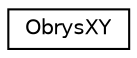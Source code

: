 digraph "Graphical Class Hierarchy"
{
 // LATEX_PDF_SIZE
  edge [fontname="Helvetica",fontsize="10",labelfontname="Helvetica",labelfontsize="10"];
  node [fontname="Helvetica",fontsize="10",shape=record];
  rankdir="LR";
  Node0 [label="ObrysXY",height=0.2,width=0.4,color="black", fillcolor="white", style="filled",URL="$class_obrys_x_y.html",tooltip="Klasa ObrysXY."];
}
